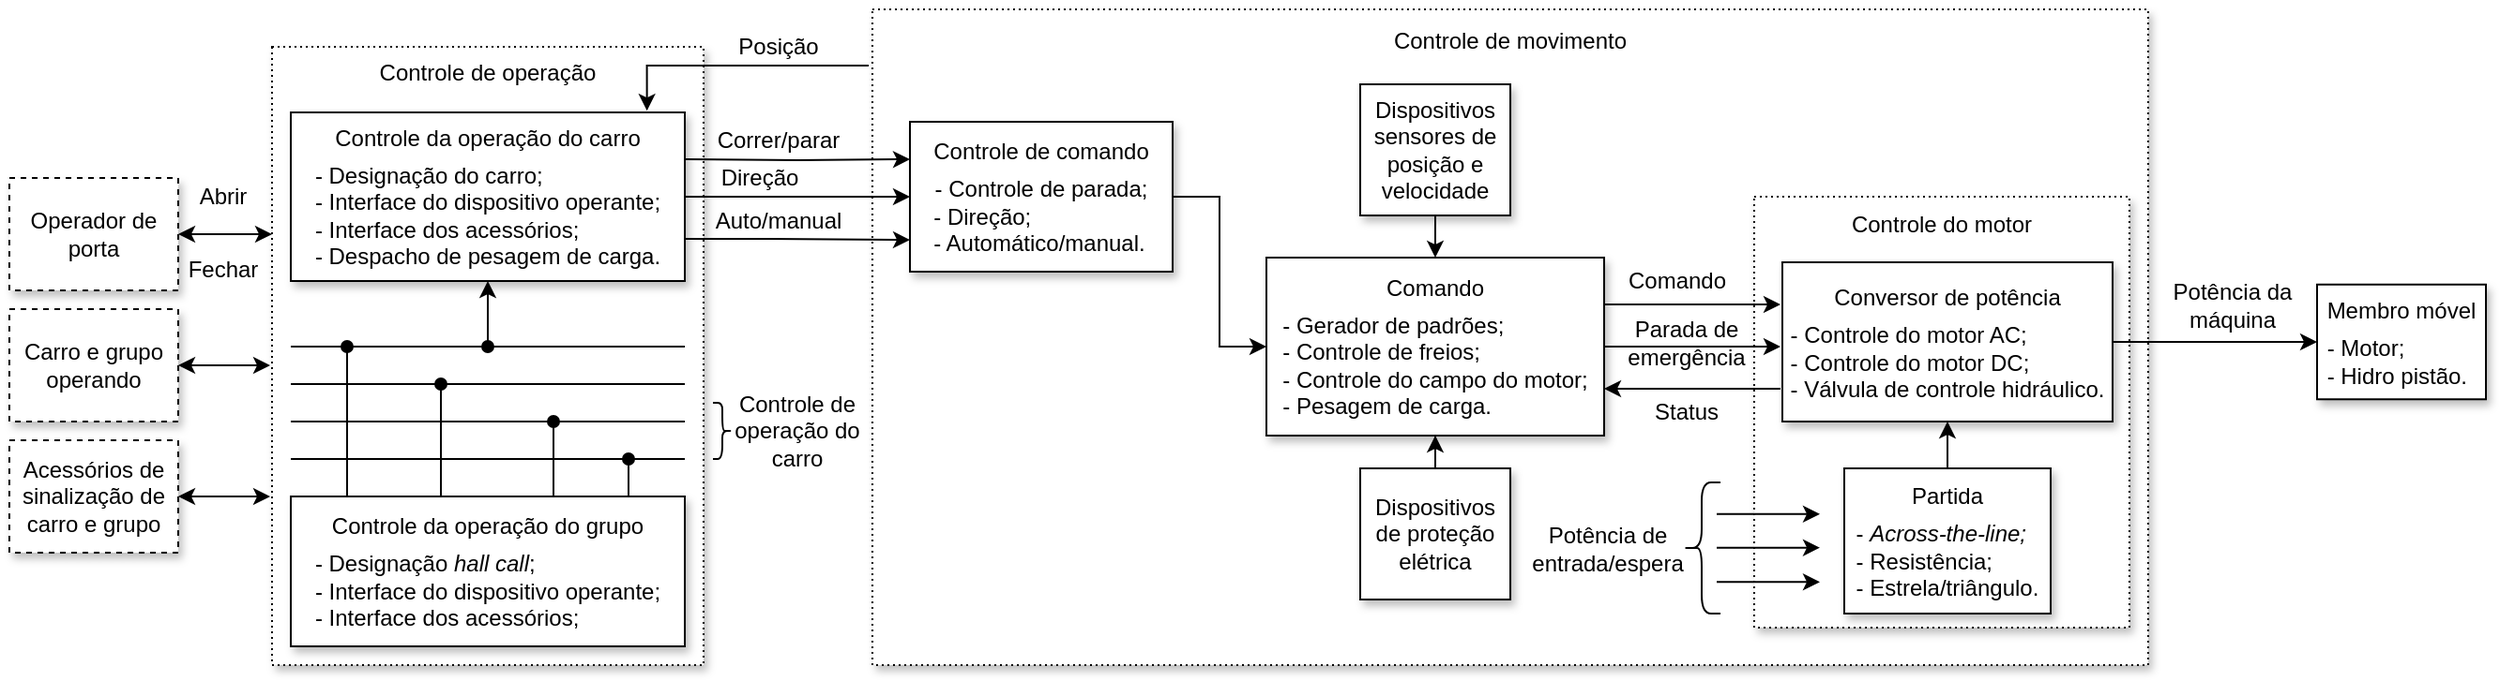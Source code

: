 <mxfile version="13.10.0" type="device"><diagram id="5bGDwg8Tbjl4_0BDNgD4" name="Page-1"><mxGraphModel dx="868" dy="431" grid="1" gridSize="10" guides="1" tooltips="1" connect="1" arrows="1" fold="1" page="1" pageScale="1" pageWidth="1169" pageHeight="1654" math="0" shadow="0"><root><mxCell id="0"/><mxCell id="1" parent="0"/><mxCell id="CqC3nBB5U6pGCKEc4bMw-76" value="Controle de movimento&lt;br&gt;&lt;font style=&quot;font-size: 8px&quot;&gt;&lt;br&gt;&lt;br&gt;&lt;br&gt;&lt;br&gt;&lt;br&gt;&lt;br&gt;&lt;br&gt;&lt;br&gt;&lt;br&gt;&lt;br&gt;&lt;br&gt;&lt;br&gt;&lt;br&gt;&lt;br&gt;&lt;/font&gt;&lt;br&gt;&lt;br&gt;&lt;br&gt;&lt;br&gt;&lt;br&gt;&lt;br&gt;&lt;br&gt;&lt;br&gt;" style="rounded=0;whiteSpace=wrap;html=1;dashed=1;dashPattern=1 2;shadow=1;" parent="1" vertex="1"><mxGeometry x="820" y="160" width="680" height="350" as="geometry"/></mxCell><mxCell id="CqC3nBB5U6pGCKEc4bMw-82" value="Controle do motor&lt;br style=&quot;font-size: 6px&quot;&gt;&lt;font style=&quot;font-size: 8px&quot;&gt;&lt;br&gt;&lt;br&gt;&lt;br&gt;&lt;br&gt;&lt;br&gt;&lt;br&gt;&lt;/font&gt;&lt;br&gt;&lt;br&gt;&lt;br&gt;&lt;br&gt;&lt;br&gt;&lt;br&gt;&lt;br&gt;&lt;br&gt;" style="rounded=0;whiteSpace=wrap;html=1;dashed=1;dashPattern=1 2;shadow=1;" parent="1" vertex="1"><mxGeometry x="1290" y="260" width="200" height="230" as="geometry"/></mxCell><mxCell id="CqC3nBB5U6pGCKEc4bMw-1" value="Operador de porta" style="rounded=0;whiteSpace=wrap;html=1;dashed=1;shadow=1;" parent="1" vertex="1"><mxGeometry x="360" y="250" width="90" height="60" as="geometry"/></mxCell><mxCell id="CqC3nBB5U6pGCKEc4bMw-2" value="Carro e grupo operando" style="rounded=0;whiteSpace=wrap;html=1;dashed=1;shadow=1;" parent="1" vertex="1"><mxGeometry x="360" y="320" width="90" height="60" as="geometry"/></mxCell><mxCell id="CqC3nBB5U6pGCKEc4bMw-3" value="Acessórios de sinalização de carro e grupo" style="rounded=0;whiteSpace=wrap;html=1;dashed=1;shadow=1;" parent="1" vertex="1"><mxGeometry x="360" y="390" width="90" height="60" as="geometry"/></mxCell><mxCell id="CqC3nBB5U6pGCKEc4bMw-4" value="Controle de operação&lt;br style=&quot;font-size: 6px&quot;&gt;&lt;font style=&quot;font-size: 8px&quot;&gt;&lt;br&gt;&lt;br&gt;&lt;br&gt;&lt;br&gt;&lt;br&gt;&lt;br&gt;&lt;br&gt;&lt;br&gt;&lt;br&gt;&lt;br&gt;&lt;br&gt;&lt;br&gt;&lt;br&gt;&lt;br&gt;&lt;/font&gt;&lt;br&gt;&lt;br&gt;&lt;br&gt;&lt;br&gt;&lt;br&gt;&lt;br&gt;&lt;br&gt;" style="rounded=0;whiteSpace=wrap;html=1;dashed=1;dashPattern=1 2;shadow=1;" parent="1" vertex="1"><mxGeometry x="500" y="180" width="230" height="330" as="geometry"/></mxCell><mxCell id="CqC3nBB5U6pGCKEc4bMw-8" value="" style="endArrow=classic;startArrow=classic;html=1;exitX=1;exitY=0.5;exitDx=0;exitDy=0;" parent="1" source="CqC3nBB5U6pGCKEc4bMw-1" edge="1"><mxGeometry width="50" height="50" relative="1" as="geometry"><mxPoint x="470" y="330" as="sourcePoint"/><mxPoint x="500" y="280" as="targetPoint"/></mxGeometry></mxCell><mxCell id="CqC3nBB5U6pGCKEc4bMw-9" value="Abrir" style="text;html=1;strokeColor=none;fillColor=none;align=center;verticalAlign=middle;whiteSpace=wrap;rounded=0;" parent="1" vertex="1"><mxGeometry x="454" y="250" width="40" height="20" as="geometry"/></mxCell><mxCell id="CqC3nBB5U6pGCKEc4bMw-10" value="Fechar" style="text;html=1;strokeColor=none;fillColor=none;align=center;verticalAlign=middle;whiteSpace=wrap;rounded=0;" parent="1" vertex="1"><mxGeometry x="454" y="289" width="40" height="20" as="geometry"/></mxCell><mxCell id="CqC3nBB5U6pGCKEc4bMw-11" value="" style="endArrow=classic;startArrow=classic;html=1;exitX=1;exitY=0.5;exitDx=0;exitDy=0;" parent="1" source="CqC3nBB5U6pGCKEc4bMw-2" edge="1"><mxGeometry width="50" height="50" relative="1" as="geometry"><mxPoint x="480" y="370" as="sourcePoint"/><mxPoint x="499" y="350" as="targetPoint"/></mxGeometry></mxCell><mxCell id="CqC3nBB5U6pGCKEc4bMw-12" value="" style="endArrow=classic;startArrow=classic;html=1;exitX=1;exitY=0.5;exitDx=0;exitDy=0;" parent="1" source="CqC3nBB5U6pGCKEc4bMw-3" edge="1"><mxGeometry width="50" height="50" relative="1" as="geometry"><mxPoint x="460" y="360" as="sourcePoint"/><mxPoint x="499" y="420" as="targetPoint"/></mxGeometry></mxCell><mxCell id="CqC3nBB5U6pGCKEc4bMw-13" value="" style="endArrow=none;html=1;" parent="1" edge="1"><mxGeometry width="50" height="50" relative="1" as="geometry"><mxPoint x="510" y="340" as="sourcePoint"/><mxPoint x="720" y="340" as="targetPoint"/></mxGeometry></mxCell><mxCell id="CqC3nBB5U6pGCKEc4bMw-14" value="" style="endArrow=none;html=1;" parent="1" edge="1"><mxGeometry width="50" height="50" relative="1" as="geometry"><mxPoint x="510" y="360" as="sourcePoint"/><mxPoint x="720" y="360" as="targetPoint"/></mxGeometry></mxCell><mxCell id="CqC3nBB5U6pGCKEc4bMw-15" value="" style="endArrow=none;html=1;" parent="1" edge="1"><mxGeometry width="50" height="50" relative="1" as="geometry"><mxPoint x="510" y="380" as="sourcePoint"/><mxPoint x="720" y="380" as="targetPoint"/></mxGeometry></mxCell><mxCell id="CqC3nBB5U6pGCKEc4bMw-16" value="" style="endArrow=none;html=1;" parent="1" edge="1"><mxGeometry width="50" height="50" relative="1" as="geometry"><mxPoint x="510" y="400" as="sourcePoint"/><mxPoint x="720" y="400" as="targetPoint"/></mxGeometry></mxCell><mxCell id="CqC3nBB5U6pGCKEc4bMw-17" value="" style="endArrow=classic;html=1;startArrow=oval;startFill=1;entryX=0.5;entryY=1;entryDx=0;entryDy=0;" parent="1" target="CqC3nBB5U6pGCKEc4bMw-47" edge="1"><mxGeometry width="50" height="50" relative="1" as="geometry"><mxPoint x="615" y="340" as="sourcePoint"/><mxPoint x="614" y="310" as="targetPoint"/></mxGeometry></mxCell><mxCell id="CqC3nBB5U6pGCKEc4bMw-18" value="" style="endArrow=oval;html=1;startArrow=none;startFill=0;endFill=1;" parent="1" edge="1"><mxGeometry width="50" height="50" relative="1" as="geometry"><mxPoint x="690" y="420" as="sourcePoint"/><mxPoint x="690" y="400" as="targetPoint"/></mxGeometry></mxCell><mxCell id="CqC3nBB5U6pGCKEc4bMw-19" value="" style="endArrow=oval;html=1;startArrow=none;startFill=0;endFill=1;" parent="1" edge="1"><mxGeometry width="50" height="50" relative="1" as="geometry"><mxPoint x="650" y="420" as="sourcePoint"/><mxPoint x="650" y="380" as="targetPoint"/></mxGeometry></mxCell><mxCell id="CqC3nBB5U6pGCKEc4bMw-20" value="" style="endArrow=oval;html=1;startArrow=none;startFill=0;endFill=1;" parent="1" edge="1"><mxGeometry width="50" height="50" relative="1" as="geometry"><mxPoint x="590" y="420" as="sourcePoint"/><mxPoint x="590" y="360" as="targetPoint"/></mxGeometry></mxCell><mxCell id="CqC3nBB5U6pGCKEc4bMw-21" value="" style="endArrow=oval;html=1;startArrow=none;startFill=0;endFill=1;" parent="1" edge="1"><mxGeometry width="50" height="50" relative="1" as="geometry"><mxPoint x="540" y="420" as="sourcePoint"/><mxPoint x="540" y="340" as="targetPoint"/></mxGeometry></mxCell><mxCell id="CqC3nBB5U6pGCKEc4bMw-22" value="" style="shape=curlyBracket;whiteSpace=wrap;html=1;rounded=1;rotation=-180;size=0.5;" parent="1" vertex="1"><mxGeometry x="735" y="370" width="10" height="30" as="geometry"/></mxCell><mxCell id="CqC3nBB5U6pGCKEc4bMw-23" value="Controle de operação do carro" style="text;html=1;strokeColor=none;fillColor=none;align=center;verticalAlign=middle;whiteSpace=wrap;rounded=0;" parent="1" vertex="1"><mxGeometry x="745" y="375" width="70" height="20" as="geometry"/></mxCell><mxCell id="CqC3nBB5U6pGCKEc4bMw-59" style="edgeStyle=orthogonalEdgeStyle;rounded=0;orthogonalLoop=1;jettySize=auto;html=1;exitX=1;exitY=0.5;exitDx=0;exitDy=0;entryX=0;entryY=0.5;entryDx=0;entryDy=0;startArrow=none;startFill=0;endArrow=classic;endFill=1;" parent="1" source="CqC3nBB5U6pGCKEc4bMw-24" target="CqC3nBB5U6pGCKEc4bMw-57" edge="1"><mxGeometry relative="1" as="geometry"/></mxCell><mxCell id="CqC3nBB5U6pGCKEc4bMw-24" value="&lt;div&gt;&lt;div&gt;Controle de comando&lt;br&gt;&lt;/div&gt;&lt;div style=&quot;font-size: 5px&quot;&gt;&lt;br&gt;&lt;/div&gt;&lt;/div&gt;&lt;div&gt;&lt;span style=&quot;text-align: left&quot;&gt;- Controle de parada;&lt;/span&gt;&lt;br&gt;&lt;/div&gt;&lt;span&gt;&lt;div style=&quot;text-align: left&quot;&gt;&lt;span&gt;- Direção;&lt;/span&gt;&lt;/div&gt;&lt;/span&gt;&lt;span&gt;&lt;div style=&quot;text-align: left&quot;&gt;&lt;span&gt;- Automático/manual.&lt;/span&gt;&lt;/div&gt;&lt;/span&gt;" style="rounded=0;whiteSpace=wrap;html=1;align=center;shadow=1;" parent="1" vertex="1"><mxGeometry x="840" y="220" width="140" height="80" as="geometry"/></mxCell><mxCell id="CqC3nBB5U6pGCKEc4bMw-39" style="edgeStyle=orthogonalEdgeStyle;rounded=0;orthogonalLoop=1;jettySize=auto;html=1;exitX=1;exitY=0.25;exitDx=0;exitDy=0;entryX=0;entryY=0.25;entryDx=0;entryDy=0;startArrow=none;startFill=0;endArrow=classic;endFill=1;" parent="1" edge="1"><mxGeometry relative="1" as="geometry"><mxPoint x="1210" y="317.5" as="sourcePoint"/><mxPoint x="1304.0" y="317.5" as="targetPoint"/></mxGeometry></mxCell><mxCell id="CqC3nBB5U6pGCKEc4bMw-41" style="edgeStyle=orthogonalEdgeStyle;rounded=0;orthogonalLoop=1;jettySize=auto;html=1;entryX=0;entryY=0.5;entryDx=0;entryDy=0;startArrow=none;startFill=0;endArrow=classic;endFill=1;" parent="1" edge="1"><mxGeometry relative="1" as="geometry"><mxPoint x="1210" y="340" as="sourcePoint"/><mxPoint x="1304.0" y="340" as="targetPoint"/></mxGeometry></mxCell><mxCell id="CqC3nBB5U6pGCKEc4bMw-60" style="edgeStyle=orthogonalEdgeStyle;rounded=0;orthogonalLoop=1;jettySize=auto;html=1;entryX=0.5;entryY=0;entryDx=0;entryDy=0;startArrow=none;startFill=0;endArrow=classic;endFill=1;" parent="1" source="CqC3nBB5U6pGCKEc4bMw-32" target="CqC3nBB5U6pGCKEc4bMw-57" edge="1"><mxGeometry relative="1" as="geometry"/></mxCell><mxCell id="CqC3nBB5U6pGCKEc4bMw-32" value="Dispositivos sensores de posição e velocidade" style="rounded=0;whiteSpace=wrap;html=1;shadow=1;" parent="1" vertex="1"><mxGeometry x="1080" y="200" width="80" height="70" as="geometry"/></mxCell><mxCell id="CqC3nBB5U6pGCKEc4bMw-61" style="edgeStyle=orthogonalEdgeStyle;rounded=0;orthogonalLoop=1;jettySize=auto;html=1;entryX=0.5;entryY=1;entryDx=0;entryDy=0;startArrow=none;startFill=0;endArrow=classic;endFill=1;" parent="1" source="CqC3nBB5U6pGCKEc4bMw-34" target="CqC3nBB5U6pGCKEc4bMw-57" edge="1"><mxGeometry relative="1" as="geometry"/></mxCell><mxCell id="CqC3nBB5U6pGCKEc4bMw-34" value="Dispositivos de proteção elétrica" style="rounded=0;whiteSpace=wrap;html=1;shadow=1;" parent="1" vertex="1"><mxGeometry x="1080" y="405" width="80" height="70" as="geometry"/></mxCell><mxCell id="CqC3nBB5U6pGCKEc4bMw-43" style="edgeStyle=orthogonalEdgeStyle;rounded=0;orthogonalLoop=1;jettySize=auto;html=1;exitX=0;exitY=0.75;exitDx=0;exitDy=0;entryX=1;entryY=0.75;entryDx=0;entryDy=0;startArrow=none;startFill=0;endArrow=classic;endFill=1;" parent="1" edge="1"><mxGeometry relative="1" as="geometry"><mxPoint x="1304.0" y="362.5" as="sourcePoint"/><mxPoint x="1210" y="362.5" as="targetPoint"/></mxGeometry></mxCell><mxCell id="CqC3nBB5U6pGCKEc4bMw-40" value="Comando" style="text;html=1;strokeColor=none;fillColor=none;align=center;verticalAlign=middle;whiteSpace=wrap;rounded=0;" parent="1" vertex="1"><mxGeometry x="1229" y="295" width="40" height="20" as="geometry"/></mxCell><mxCell id="CqC3nBB5U6pGCKEc4bMw-44" value="Parada de emergência" style="text;html=1;strokeColor=none;fillColor=none;align=center;verticalAlign=middle;whiteSpace=wrap;rounded=0;" parent="1" vertex="1"><mxGeometry x="1224" y="328" width="60" height="20" as="geometry"/></mxCell><mxCell id="CqC3nBB5U6pGCKEc4bMw-46" value="Status" style="text;html=1;strokeColor=none;fillColor=none;align=center;verticalAlign=middle;whiteSpace=wrap;rounded=0;" parent="1" vertex="1"><mxGeometry x="1234" y="365" width="40" height="20" as="geometry"/></mxCell><mxCell id="CqC3nBB5U6pGCKEc4bMw-53" style="edgeStyle=orthogonalEdgeStyle;rounded=0;orthogonalLoop=1;jettySize=auto;html=1;exitX=1;exitY=0.5;exitDx=0;exitDy=0;entryX=0;entryY=0.5;entryDx=0;entryDy=0;startArrow=none;startFill=0;endArrow=classic;endFill=1;" parent="1" source="CqC3nBB5U6pGCKEc4bMw-47" target="CqC3nBB5U6pGCKEc4bMw-24" edge="1"><mxGeometry relative="1" as="geometry"/></mxCell><mxCell id="CqC3nBB5U6pGCKEc4bMw-54" style="edgeStyle=orthogonalEdgeStyle;rounded=0;orthogonalLoop=1;jettySize=auto;html=1;exitX=1;exitY=0.75;exitDx=0;exitDy=0;startArrow=none;startFill=0;endArrow=classic;endFill=1;entryX=0;entryY=0.788;entryDx=0;entryDy=0;entryPerimeter=0;" parent="1" source="CqC3nBB5U6pGCKEc4bMw-47" target="CqC3nBB5U6pGCKEc4bMw-24" edge="1"><mxGeometry relative="1" as="geometry"><mxPoint x="810" y="283" as="targetPoint"/><Array as="points"><mxPoint x="765" y="283"/></Array></mxGeometry></mxCell><mxCell id="CqC3nBB5U6pGCKEc4bMw-80" style="edgeStyle=orthogonalEdgeStyle;rounded=0;orthogonalLoop=1;jettySize=auto;html=1;exitX=0.904;exitY=-0.01;exitDx=0;exitDy=0;startArrow=classic;startFill=1;endArrow=none;endFill=0;exitPerimeter=0;" parent="1" source="CqC3nBB5U6pGCKEc4bMw-47" edge="1"><mxGeometry relative="1" as="geometry"><mxPoint x="818" y="190" as="targetPoint"/><Array as="points"><mxPoint x="700" y="190"/></Array></mxGeometry></mxCell><mxCell id="CqC3nBB5U6pGCKEc4bMw-47" value="&lt;div&gt;&lt;span&gt;Controle da operação do carro&lt;/span&gt;&lt;br&gt;&lt;/div&gt;&lt;div style=&quot;font-size: 5px&quot;&gt;&lt;span&gt;&lt;br&gt;&lt;/span&gt;&lt;/div&gt;&lt;span&gt;&lt;div style=&quot;text-align: left&quot;&gt;&lt;span&gt;- Designação do carro;&lt;/span&gt;&lt;/div&gt;&lt;div style=&quot;text-align: left&quot;&gt;&lt;span&gt;- Interface do dispositivo operante;&lt;/span&gt;&lt;/div&gt;&lt;div style=&quot;text-align: left&quot;&gt;&lt;span&gt;- Interface dos acessórios;&lt;/span&gt;&lt;/div&gt;&lt;div style=&quot;text-align: left&quot;&gt;&lt;span&gt;- Despacho de pesagem de carga.&lt;/span&gt;&lt;/div&gt;&lt;/span&gt;" style="rounded=0;whiteSpace=wrap;html=1;align=center;shadow=1;" parent="1" vertex="1"><mxGeometry x="510" y="215" width="210" height="90" as="geometry"/></mxCell><mxCell id="CqC3nBB5U6pGCKEc4bMw-48" value="&lt;div&gt;&lt;span&gt;Controle da operação do grupo&lt;/span&gt;&lt;br&gt;&lt;/div&gt;&lt;div style=&quot;font-size: 5px&quot;&gt;&lt;span&gt;&lt;br&gt;&lt;/span&gt;&lt;/div&gt;&lt;span&gt;&lt;div style=&quot;text-align: left&quot;&gt;- Designação &lt;i&gt;hall call&lt;/i&gt;;&lt;/div&gt;&lt;div style=&quot;text-align: left&quot;&gt;&lt;span&gt;- Interface do dispositivo operante;&lt;/span&gt;&lt;/div&gt;&lt;div style=&quot;text-align: left&quot;&gt;&lt;span&gt;- Interface dos acessórios;&lt;/span&gt;&lt;/div&gt;&lt;/span&gt;" style="rounded=0;whiteSpace=wrap;html=1;align=center;shadow=1;" parent="1" vertex="1"><mxGeometry x="510" y="420" width="210" height="80" as="geometry"/></mxCell><mxCell id="CqC3nBB5U6pGCKEc4bMw-49" value="Correr/parar" style="text;html=1;strokeColor=none;fillColor=none;align=center;verticalAlign=middle;whiteSpace=wrap;rounded=0;" parent="1" vertex="1"><mxGeometry x="750" y="220" width="40" height="20" as="geometry"/></mxCell><mxCell id="CqC3nBB5U6pGCKEc4bMw-50" value="Direção" style="text;html=1;strokeColor=none;fillColor=none;align=center;verticalAlign=middle;whiteSpace=wrap;rounded=0;" parent="1" vertex="1"><mxGeometry x="740" y="240" width="40" height="20" as="geometry"/></mxCell><mxCell id="CqC3nBB5U6pGCKEc4bMw-51" value="Auto/manual" style="text;html=1;strokeColor=none;fillColor=none;align=center;verticalAlign=middle;whiteSpace=wrap;rounded=0;" parent="1" vertex="1"><mxGeometry x="750" y="263" width="40" height="20" as="geometry"/></mxCell><mxCell id="CqC3nBB5U6pGCKEc4bMw-56" style="edgeStyle=orthogonalEdgeStyle;rounded=0;orthogonalLoop=1;jettySize=auto;html=1;exitX=1;exitY=0.75;exitDx=0;exitDy=0;startArrow=none;startFill=0;endArrow=classic;endFill=1;entryX=0;entryY=0.25;entryDx=0;entryDy=0;" parent="1" target="CqC3nBB5U6pGCKEc4bMw-24" edge="1"><mxGeometry relative="1" as="geometry"><mxPoint x="720" y="240" as="sourcePoint"/><mxPoint x="820" y="240.54" as="targetPoint"/><Array as="points"/></mxGeometry></mxCell><mxCell id="CqC3nBB5U6pGCKEc4bMw-57" value="&lt;div&gt;&lt;span&gt;Comando&lt;/span&gt;&lt;br&gt;&lt;/div&gt;&lt;div style=&quot;font-size: 5px&quot;&gt;&lt;span&gt;&lt;br&gt;&lt;/span&gt;&lt;/div&gt;&lt;span&gt;&lt;div style=&quot;text-align: left&quot;&gt;&lt;span&gt;- Gerador de padrões;&lt;/span&gt;&lt;/div&gt;&lt;div style=&quot;text-align: left&quot;&gt;&lt;span&gt;- Controle de freios;&lt;/span&gt;&lt;/div&gt;&lt;div style=&quot;text-align: left&quot;&gt;&lt;span&gt;- Controle do campo do motor;&lt;/span&gt;&lt;/div&gt;&lt;div style=&quot;text-align: left&quot;&gt;&lt;span&gt;- Pesagem de carga.&lt;/span&gt;&lt;/div&gt;&lt;/span&gt;" style="rounded=0;whiteSpace=wrap;html=1;align=center;shadow=1;" parent="1" vertex="1"><mxGeometry x="1030" y="292.5" width="180" height="95" as="geometry"/></mxCell><mxCell id="CqC3nBB5U6pGCKEc4bMw-75" style="edgeStyle=orthogonalEdgeStyle;rounded=0;orthogonalLoop=1;jettySize=auto;html=1;startArrow=none;startFill=0;endArrow=classic;endFill=1;" parent="1" source="CqC3nBB5U6pGCKEc4bMw-62" target="CqC3nBB5U6pGCKEc4bMw-73" edge="1"><mxGeometry relative="1" as="geometry"/></mxCell><mxCell id="CqC3nBB5U6pGCKEc4bMw-62" value="&lt;div&gt;Conversor de potência&lt;/div&gt;&lt;div style=&quot;font-size: 5px&quot;&gt;&lt;span&gt;&lt;br&gt;&lt;/span&gt;&lt;/div&gt;&lt;span&gt;&lt;div style=&quot;text-align: left&quot;&gt;&lt;span&gt;- Controle do motor AC;&lt;/span&gt;&lt;/div&gt;&lt;div style=&quot;text-align: left&quot;&gt;&lt;span&gt;- Controle do motor DC;&lt;/span&gt;&lt;/div&gt;&lt;div style=&quot;text-align: left&quot;&gt;&lt;span&gt;- Válvula de controle hidráulico.&lt;/span&gt;&lt;/div&gt;&lt;/span&gt;" style="rounded=0;whiteSpace=wrap;html=1;align=center;shadow=1;" parent="1" vertex="1"><mxGeometry x="1305" y="295" width="176" height="85" as="geometry"/></mxCell><mxCell id="CqC3nBB5U6pGCKEc4bMw-66" style="edgeStyle=orthogonalEdgeStyle;rounded=0;orthogonalLoop=1;jettySize=auto;html=1;entryX=0.5;entryY=1;entryDx=0;entryDy=0;startArrow=none;startFill=0;endArrow=classic;endFill=1;" parent="1" source="CqC3nBB5U6pGCKEc4bMw-64" target="CqC3nBB5U6pGCKEc4bMw-62" edge="1"><mxGeometry relative="1" as="geometry"/></mxCell><mxCell id="CqC3nBB5U6pGCKEc4bMw-64" value="&lt;div&gt;&lt;span&gt;Partida&lt;/span&gt;&lt;br&gt;&lt;/div&gt;&lt;div style=&quot;font-size: 5px&quot;&gt;&lt;span&gt;&lt;br&gt;&lt;/span&gt;&lt;/div&gt;&lt;span&gt;&lt;div style=&quot;text-align: left&quot;&gt;- &lt;i&gt;Across-the-line;&lt;/i&gt;&lt;/div&gt;&lt;div style=&quot;text-align: left&quot;&gt;&lt;span&gt;- Resistência;&lt;/span&gt;&lt;/div&gt;&lt;div style=&quot;text-align: left&quot;&gt;&lt;span&gt;- Estrela/triângulo.&lt;/span&gt;&lt;/div&gt;&lt;/span&gt;" style="rounded=0;whiteSpace=wrap;html=1;align=center;shadow=1;" parent="1" vertex="1"><mxGeometry x="1338" y="405" width="110" height="77.5" as="geometry"/></mxCell><mxCell id="CqC3nBB5U6pGCKEc4bMw-67" value="" style="shape=curlyBracket;whiteSpace=wrap;html=1;rounded=1;rotation=0;size=0.5;" parent="1" vertex="1"><mxGeometry x="1252" y="412.5" width="20" height="70" as="geometry"/></mxCell><mxCell id="CqC3nBB5U6pGCKEc4bMw-72" value="Potência de entrada/espera" style="text;html=1;strokeColor=none;fillColor=none;align=center;verticalAlign=middle;whiteSpace=wrap;rounded=0;" parent="1" vertex="1"><mxGeometry x="1172" y="429.38" width="80" height="36.25" as="geometry"/></mxCell><mxCell id="CqC3nBB5U6pGCKEc4bMw-73" value="&lt;div&gt;&lt;span&gt;Membro móvel&lt;/span&gt;&lt;br&gt;&lt;/div&gt;&lt;div style=&quot;font-size: 5px&quot;&gt;&lt;span&gt;&lt;br&gt;&lt;/span&gt;&lt;/div&gt;&lt;span&gt;&lt;div style=&quot;text-align: left&quot;&gt;- Motor;&lt;/div&gt;&lt;div style=&quot;text-align: left&quot;&gt;&lt;span&gt;- Hidro pistão.&lt;/span&gt;&lt;/div&gt;&lt;/span&gt;" style="rounded=0;whiteSpace=wrap;html=1;align=center;shadow=1;" parent="1" vertex="1"><mxGeometry x="1590" y="306.88" width="90" height="61.25" as="geometry"/></mxCell><mxCell id="CqC3nBB5U6pGCKEc4bMw-74" value="Potência da máquina" style="text;html=1;strokeColor=none;fillColor=none;align=center;verticalAlign=middle;whiteSpace=wrap;rounded=0;" parent="1" vertex="1"><mxGeometry x="1510" y="308" width="70" height="20" as="geometry"/></mxCell><mxCell id="CqC3nBB5U6pGCKEc4bMw-77" value="" style="endArrow=classic;html=1;" parent="1" edge="1"><mxGeometry width="50" height="50" relative="1" as="geometry"><mxPoint x="1270" y="447.33" as="sourcePoint"/><mxPoint x="1325" y="447.33" as="targetPoint"/></mxGeometry></mxCell><mxCell id="CqC3nBB5U6pGCKEc4bMw-81" value="Posição" style="text;html=1;strokeColor=none;fillColor=none;align=center;verticalAlign=middle;whiteSpace=wrap;rounded=0;" parent="1" vertex="1"><mxGeometry x="750" y="170" width="40" height="20" as="geometry"/></mxCell><mxCell id="CqC3nBB5U6pGCKEc4bMw-83" value="" style="endArrow=classic;html=1;" parent="1" edge="1"><mxGeometry width="50" height="50" relative="1" as="geometry"><mxPoint x="1270" y="465.63" as="sourcePoint"/><mxPoint x="1325" y="465.63" as="targetPoint"/></mxGeometry></mxCell><mxCell id="CqC3nBB5U6pGCKEc4bMw-84" value="" style="endArrow=classic;html=1;" parent="1" edge="1"><mxGeometry width="50" height="50" relative="1" as="geometry"><mxPoint x="1270" y="429.38" as="sourcePoint"/><mxPoint x="1325" y="429.38" as="targetPoint"/></mxGeometry></mxCell></root></mxGraphModel></diagram></mxfile>